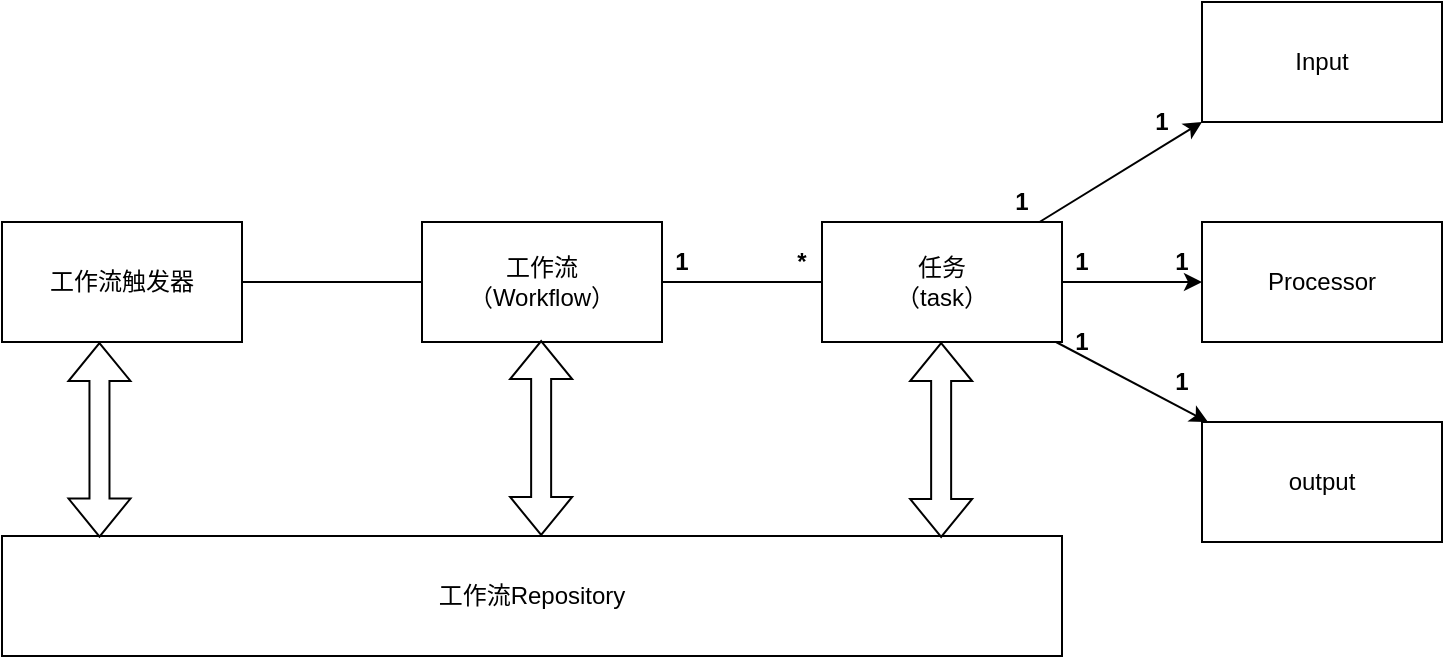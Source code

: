 <mxfile version="22.1.18" type="github">
  <diagram name="第 1 页" id="ybNxYORSMb3ddXj-I2fQ">
    <mxGraphModel dx="1257" dy="638" grid="1" gridSize="10" guides="1" tooltips="1" connect="1" arrows="1" fold="1" page="1" pageScale="1" pageWidth="827" pageHeight="1169" math="0" shadow="0">
      <root>
        <mxCell id="0" />
        <mxCell id="1" parent="0" />
        <mxCell id="_RAc-geunidcbRqjyPNE-3" style="edgeStyle=orthogonalEdgeStyle;rounded=0;orthogonalLoop=1;jettySize=auto;html=1;endArrow=none;endFill=0;" edge="1" parent="1" source="_RAc-geunidcbRqjyPNE-1" target="_RAc-geunidcbRqjyPNE-2">
          <mxGeometry relative="1" as="geometry" />
        </mxCell>
        <mxCell id="_RAc-geunidcbRqjyPNE-1" value="工作流触发器" style="rounded=0;whiteSpace=wrap;html=1;" vertex="1" parent="1">
          <mxGeometry x="190" y="180" width="120" height="60" as="geometry" />
        </mxCell>
        <mxCell id="_RAc-geunidcbRqjyPNE-5" value="" style="edgeStyle=orthogonalEdgeStyle;rounded=0;orthogonalLoop=1;jettySize=auto;html=1;endArrow=none;endFill=0;" edge="1" parent="1" source="_RAc-geunidcbRqjyPNE-2" target="_RAc-geunidcbRqjyPNE-4">
          <mxGeometry relative="1" as="geometry" />
        </mxCell>
        <mxCell id="_RAc-geunidcbRqjyPNE-2" value="工作流&lt;br&gt;（Workflow）" style="rounded=0;whiteSpace=wrap;html=1;" vertex="1" parent="1">
          <mxGeometry x="400" y="180" width="120" height="60" as="geometry" />
        </mxCell>
        <mxCell id="_RAc-geunidcbRqjyPNE-10" value="" style="rounded=0;orthogonalLoop=1;jettySize=auto;html=1;entryX=0;entryY=1;entryDx=0;entryDy=0;" edge="1" parent="1" source="_RAc-geunidcbRqjyPNE-4" target="_RAc-geunidcbRqjyPNE-9">
          <mxGeometry relative="1" as="geometry" />
        </mxCell>
        <mxCell id="_RAc-geunidcbRqjyPNE-12" value="" style="rounded=0;orthogonalLoop=1;jettySize=auto;html=1;" edge="1" parent="1" source="_RAc-geunidcbRqjyPNE-4" target="_RAc-geunidcbRqjyPNE-11">
          <mxGeometry relative="1" as="geometry" />
        </mxCell>
        <mxCell id="_RAc-geunidcbRqjyPNE-14" value="" style="rounded=0;orthogonalLoop=1;jettySize=auto;html=1;" edge="1" parent="1" source="_RAc-geunidcbRqjyPNE-4" target="_RAc-geunidcbRqjyPNE-13">
          <mxGeometry relative="1" as="geometry" />
        </mxCell>
        <mxCell id="_RAc-geunidcbRqjyPNE-4" value="任务&lt;br&gt;（task）" style="whiteSpace=wrap;html=1;rounded=0;" vertex="1" parent="1">
          <mxGeometry x="600" y="180" width="120" height="60" as="geometry" />
        </mxCell>
        <mxCell id="_RAc-geunidcbRqjyPNE-6" value="&lt;b&gt;1&lt;/b&gt;" style="text;html=1;strokeColor=none;fillColor=none;align=center;verticalAlign=middle;whiteSpace=wrap;rounded=0;" vertex="1" parent="1">
          <mxGeometry x="520" y="190" width="20" height="20" as="geometry" />
        </mxCell>
        <mxCell id="_RAc-geunidcbRqjyPNE-7" value="&lt;b&gt;*&lt;/b&gt;" style="text;html=1;strokeColor=none;fillColor=none;align=center;verticalAlign=middle;whiteSpace=wrap;rounded=0;" vertex="1" parent="1">
          <mxGeometry x="580" y="190" width="20" height="20" as="geometry" />
        </mxCell>
        <mxCell id="_RAc-geunidcbRqjyPNE-9" value="Input" style="whiteSpace=wrap;html=1;rounded=0;" vertex="1" parent="1">
          <mxGeometry x="790" y="70" width="120" height="60" as="geometry" />
        </mxCell>
        <mxCell id="_RAc-geunidcbRqjyPNE-11" value="Processor" style="whiteSpace=wrap;html=1;rounded=0;" vertex="1" parent="1">
          <mxGeometry x="790" y="180" width="120" height="60" as="geometry" />
        </mxCell>
        <mxCell id="_RAc-geunidcbRqjyPNE-13" value="output" style="whiteSpace=wrap;html=1;rounded=0;" vertex="1" parent="1">
          <mxGeometry x="790" y="280" width="120" height="60" as="geometry" />
        </mxCell>
        <mxCell id="_RAc-geunidcbRqjyPNE-15" value="&lt;b&gt;1&lt;/b&gt;" style="text;html=1;strokeColor=none;fillColor=none;align=center;verticalAlign=middle;whiteSpace=wrap;rounded=0;" vertex="1" parent="1">
          <mxGeometry x="690" y="160" width="20" height="20" as="geometry" />
        </mxCell>
        <mxCell id="_RAc-geunidcbRqjyPNE-16" value="&lt;b&gt;1&lt;/b&gt;" style="text;html=1;strokeColor=none;fillColor=none;align=center;verticalAlign=middle;whiteSpace=wrap;rounded=0;" vertex="1" parent="1">
          <mxGeometry x="760" y="120" width="20" height="20" as="geometry" />
        </mxCell>
        <mxCell id="_RAc-geunidcbRqjyPNE-17" value="&lt;b&gt;1&lt;/b&gt;" style="text;html=1;strokeColor=none;fillColor=none;align=center;verticalAlign=middle;whiteSpace=wrap;rounded=0;" vertex="1" parent="1">
          <mxGeometry x="720" y="190" width="20" height="20" as="geometry" />
        </mxCell>
        <mxCell id="_RAc-geunidcbRqjyPNE-18" value="&lt;b&gt;1&lt;/b&gt;" style="text;html=1;strokeColor=none;fillColor=none;align=center;verticalAlign=middle;whiteSpace=wrap;rounded=0;" vertex="1" parent="1">
          <mxGeometry x="770" y="190" width="20" height="20" as="geometry" />
        </mxCell>
        <mxCell id="_RAc-geunidcbRqjyPNE-19" value="&lt;b&gt;1&lt;/b&gt;" style="text;html=1;strokeColor=none;fillColor=none;align=center;verticalAlign=middle;whiteSpace=wrap;rounded=0;" vertex="1" parent="1">
          <mxGeometry x="720" y="230" width="20" height="20" as="geometry" />
        </mxCell>
        <mxCell id="_RAc-geunidcbRqjyPNE-20" value="&lt;b&gt;1&lt;/b&gt;" style="text;html=1;strokeColor=none;fillColor=none;align=center;verticalAlign=middle;whiteSpace=wrap;rounded=0;" vertex="1" parent="1">
          <mxGeometry x="770" y="250" width="20" height="20" as="geometry" />
        </mxCell>
        <mxCell id="_RAc-geunidcbRqjyPNE-21" value="工作流Repository" style="rounded=0;whiteSpace=wrap;html=1;" vertex="1" parent="1">
          <mxGeometry x="190" y="337" width="530" height="60" as="geometry" />
        </mxCell>
        <mxCell id="_RAc-geunidcbRqjyPNE-25" value="" style="shape=flexArrow;endArrow=classic;startArrow=classic;html=1;rounded=0;entryX=0.406;entryY=1;entryDx=0;entryDy=0;entryPerimeter=0;exitX=0.092;exitY=0.013;exitDx=0;exitDy=0;exitPerimeter=0;" edge="1" parent="1" source="_RAc-geunidcbRqjyPNE-21" target="_RAc-geunidcbRqjyPNE-1">
          <mxGeometry width="100" height="100" relative="1" as="geometry">
            <mxPoint x="240" y="320" as="sourcePoint" />
            <mxPoint x="240" y="260" as="targetPoint" />
          </mxGeometry>
        </mxCell>
        <mxCell id="_RAc-geunidcbRqjyPNE-26" value="" style="shape=flexArrow;endArrow=classic;startArrow=classic;html=1;rounded=0;entryX=0.406;entryY=1;entryDx=0;entryDy=0;entryPerimeter=0;exitX=0.092;exitY=0.013;exitDx=0;exitDy=0;exitPerimeter=0;" edge="1" parent="1">
          <mxGeometry width="100" height="100" relative="1" as="geometry">
            <mxPoint x="459.57" y="337" as="sourcePoint" />
            <mxPoint x="459.57" y="239" as="targetPoint" />
          </mxGeometry>
        </mxCell>
        <mxCell id="_RAc-geunidcbRqjyPNE-27" value="" style="shape=flexArrow;endArrow=classic;startArrow=classic;html=1;rounded=0;entryX=0.406;entryY=1;entryDx=0;entryDy=0;entryPerimeter=0;exitX=0.092;exitY=0.013;exitDx=0;exitDy=0;exitPerimeter=0;" edge="1" parent="1">
          <mxGeometry width="100" height="100" relative="1" as="geometry">
            <mxPoint x="659.57" y="338" as="sourcePoint" />
            <mxPoint x="659.57" y="240" as="targetPoint" />
          </mxGeometry>
        </mxCell>
      </root>
    </mxGraphModel>
  </diagram>
</mxfile>
